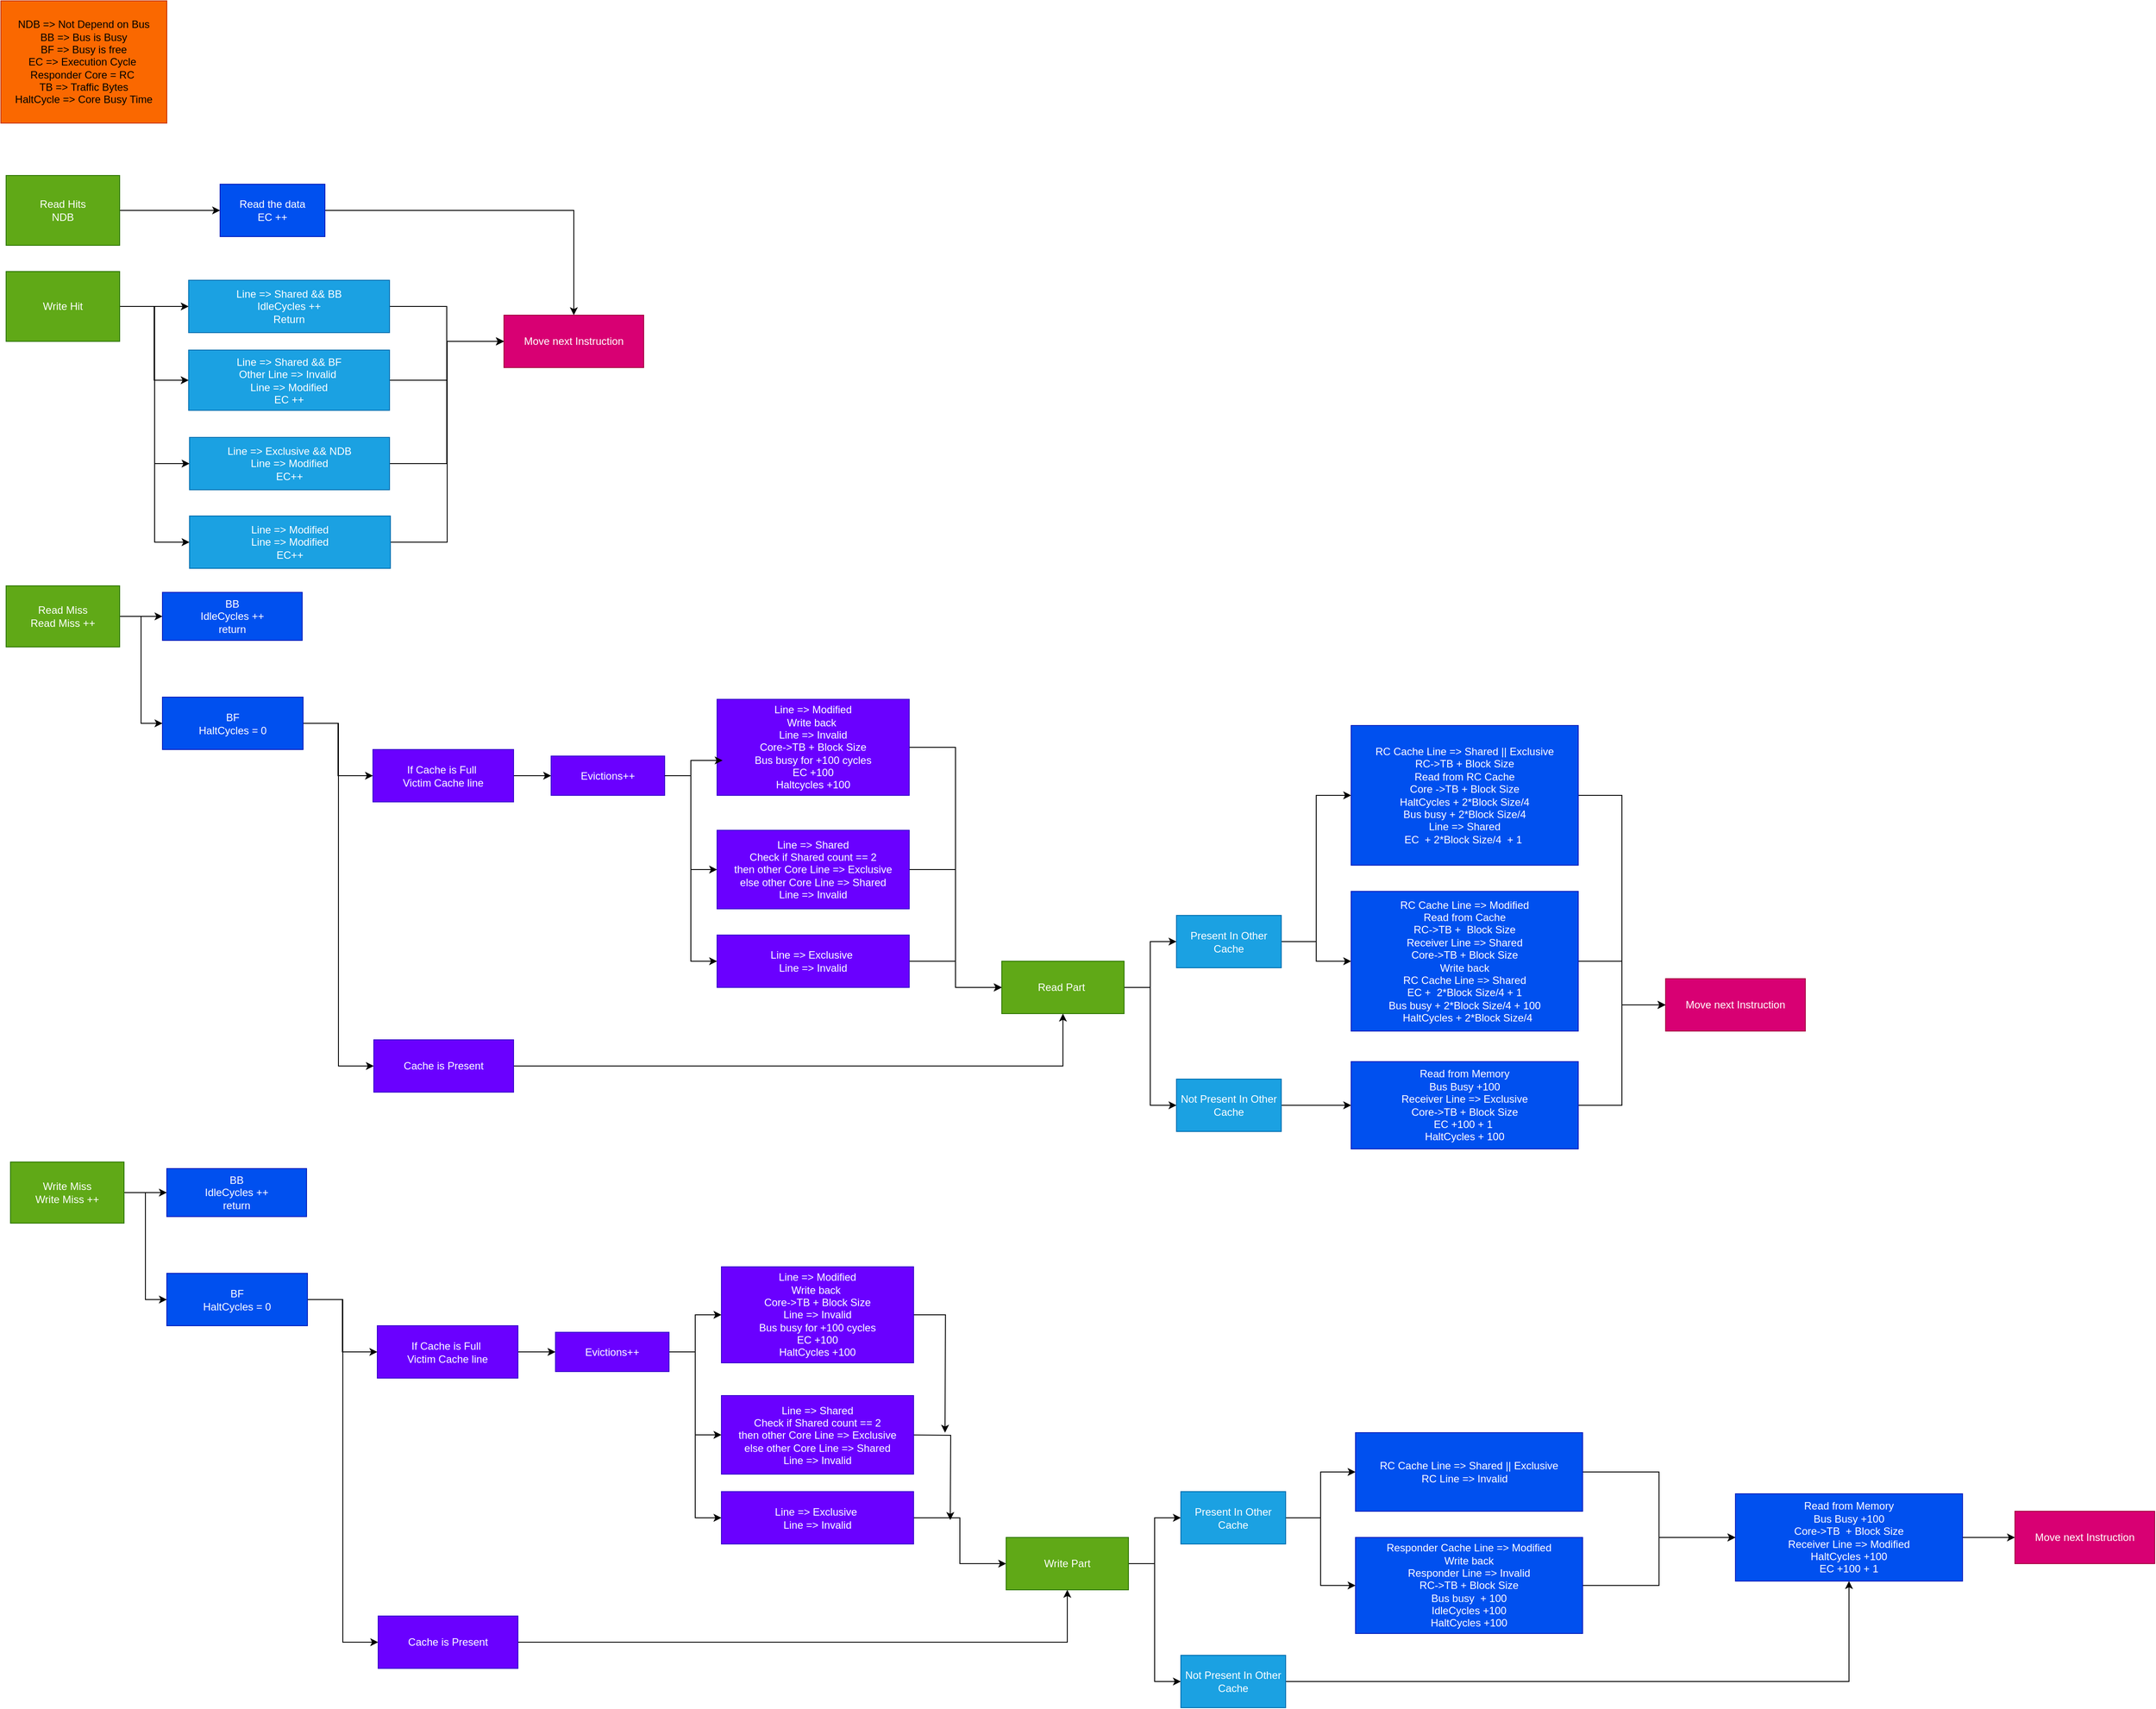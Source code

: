 <mxfile version="27.0.2">
  <diagram name="Page-1" id="4Od-rWe9YNdcx-dHhFsF">
    <mxGraphModel dx="2426" dy="2452" grid="1" gridSize="10" guides="1" tooltips="1" connect="1" arrows="1" fold="1" page="1" pageScale="1" pageWidth="850" pageHeight="1100" math="0" shadow="0">
      <root>
        <mxCell id="0" />
        <mxCell id="1" parent="0" />
        <mxCell id="5BVzwzV36Dkkuec8rE57-30" style="edgeStyle=orthogonalEdgeStyle;rounded=0;orthogonalLoop=1;jettySize=auto;html=1;exitX=1;exitY=0.5;exitDx=0;exitDy=0;entryX=0;entryY=0.5;entryDx=0;entryDy=0;" edge="1" parent="1" source="5BVzwzV36Dkkuec8rE57-1" target="5BVzwzV36Dkkuec8rE57-28">
          <mxGeometry relative="1" as="geometry" />
        </mxCell>
        <mxCell id="5BVzwzV36Dkkuec8rE57-1" value="Read Hits&lt;br&gt;&lt;div&gt;NDB&lt;/div&gt;" style="rounded=0;whiteSpace=wrap;html=1;fillColor=#60a917;fontColor=#ffffff;strokeColor=#2D7600;" vertex="1" parent="1">
          <mxGeometry x="60" y="110" width="130" height="80" as="geometry" />
        </mxCell>
        <mxCell id="5BVzwzV36Dkkuec8rE57-167" value="" style="edgeStyle=orthogonalEdgeStyle;rounded=0;orthogonalLoop=1;jettySize=auto;html=1;" edge="1" parent="1" source="5BVzwzV36Dkkuec8rE57-28" target="5BVzwzV36Dkkuec8rE57-166">
          <mxGeometry relative="1" as="geometry" />
        </mxCell>
        <mxCell id="5BVzwzV36Dkkuec8rE57-28" value="Read the data&lt;div&gt;EC ++&lt;/div&gt;" style="rounded=0;whiteSpace=wrap;html=1;fillColor=#0050ef;fontColor=#ffffff;strokeColor=#001DBC;" vertex="1" parent="1">
          <mxGeometry x="305" y="120" width="120" height="60" as="geometry" />
        </mxCell>
        <mxCell id="5BVzwzV36Dkkuec8rE57-35" style="edgeStyle=orthogonalEdgeStyle;rounded=0;orthogonalLoop=1;jettySize=auto;html=1;entryX=0;entryY=0.5;entryDx=0;entryDy=0;" edge="1" parent="1" source="5BVzwzV36Dkkuec8rE57-31" target="5BVzwzV36Dkkuec8rE57-34">
          <mxGeometry relative="1" as="geometry" />
        </mxCell>
        <mxCell id="5BVzwzV36Dkkuec8rE57-40" style="edgeStyle=orthogonalEdgeStyle;rounded=0;orthogonalLoop=1;jettySize=auto;html=1;entryX=0;entryY=0.5;entryDx=0;entryDy=0;" edge="1" parent="1" source="5BVzwzV36Dkkuec8rE57-31" target="5BVzwzV36Dkkuec8rE57-39">
          <mxGeometry relative="1" as="geometry" />
        </mxCell>
        <mxCell id="5BVzwzV36Dkkuec8rE57-173" style="edgeStyle=orthogonalEdgeStyle;rounded=0;orthogonalLoop=1;jettySize=auto;html=1;entryX=0;entryY=0.5;entryDx=0;entryDy=0;" edge="1" parent="1" source="5BVzwzV36Dkkuec8rE57-31" target="5BVzwzV36Dkkuec8rE57-32">
          <mxGeometry relative="1" as="geometry" />
        </mxCell>
        <mxCell id="5BVzwzV36Dkkuec8rE57-174" style="edgeStyle=orthogonalEdgeStyle;rounded=0;orthogonalLoop=1;jettySize=auto;html=1;" edge="1" parent="1" source="5BVzwzV36Dkkuec8rE57-31" target="5BVzwzV36Dkkuec8rE57-171">
          <mxGeometry relative="1" as="geometry" />
        </mxCell>
        <mxCell id="5BVzwzV36Dkkuec8rE57-31" value="Write Hit" style="rounded=0;whiteSpace=wrap;html=1;fillColor=#60a917;fontColor=#ffffff;strokeColor=#2D7600;" vertex="1" parent="1">
          <mxGeometry x="60" y="220" width="130" height="80" as="geometry" />
        </mxCell>
        <mxCell id="5BVzwzV36Dkkuec8rE57-168" style="edgeStyle=orthogonalEdgeStyle;rounded=0;orthogonalLoop=1;jettySize=auto;html=1;entryX=0;entryY=0.5;entryDx=0;entryDy=0;" edge="1" parent="1" source="5BVzwzV36Dkkuec8rE57-32" target="5BVzwzV36Dkkuec8rE57-166">
          <mxGeometry relative="1" as="geometry" />
        </mxCell>
        <mxCell id="5BVzwzV36Dkkuec8rE57-32" value="Line =&amp;gt; Shared &amp;amp;&amp;amp; BF&lt;div&gt;&lt;div&gt;&lt;div&gt;Other Line =&amp;gt; Invalid&amp;nbsp;&lt;/div&gt;&lt;div&gt;Line =&amp;gt; Modified&lt;/div&gt;&lt;div&gt;EC ++&lt;/div&gt;&lt;/div&gt;&lt;div&gt;&lt;br&gt;&lt;/div&gt;&lt;/div&gt;" style="rounded=0;whiteSpace=wrap;html=1;fillColor=#1ba1e2;fontColor=#ffffff;strokeColor=#006EAF;verticalAlign=top;" vertex="1" parent="1">
          <mxGeometry x="269" y="310" width="230" height="69" as="geometry" />
        </mxCell>
        <mxCell id="5BVzwzV36Dkkuec8rE57-172" style="edgeStyle=orthogonalEdgeStyle;rounded=0;orthogonalLoop=1;jettySize=auto;html=1;entryX=0;entryY=0.5;entryDx=0;entryDy=0;" edge="1" parent="1" source="5BVzwzV36Dkkuec8rE57-34" target="5BVzwzV36Dkkuec8rE57-166">
          <mxGeometry relative="1" as="geometry" />
        </mxCell>
        <mxCell id="5BVzwzV36Dkkuec8rE57-34" value="Line =&amp;gt; Exclusive &amp;amp;&amp;amp; NDB&lt;div&gt;Line =&amp;gt; Modified&lt;/div&gt;&lt;div&gt;EC++&lt;/div&gt;" style="rounded=0;whiteSpace=wrap;html=1;fillColor=#1ba1e2;fontColor=#ffffff;strokeColor=#006EAF;" vertex="1" parent="1">
          <mxGeometry x="270" y="410" width="229" height="60" as="geometry" />
        </mxCell>
        <mxCell id="5BVzwzV36Dkkuec8rE57-36" value="NDB =&amp;gt; Not Depend on Bus&lt;div&gt;BB =&amp;gt; Bus is Busy&lt;/div&gt;&lt;div&gt;BF =&amp;gt; Busy is free&lt;/div&gt;&lt;div&gt;EC =&amp;gt; Execution Cycle&amp;nbsp;&lt;/div&gt;&lt;div&gt;Responder Core = RC&amp;nbsp;&lt;/div&gt;&lt;div&gt;TB =&amp;gt; Traffic Bytes&lt;/div&gt;&lt;div&gt;HaltCycle =&amp;gt; Core Busy Time&lt;/div&gt;" style="rounded=0;whiteSpace=wrap;html=1;fillColor=#fa6800;fontColor=#000000;strokeColor=#C73500;" vertex="1" parent="1">
          <mxGeometry x="54" y="-90" width="190" height="140" as="geometry" />
        </mxCell>
        <mxCell id="5BVzwzV36Dkkuec8rE57-170" style="edgeStyle=orthogonalEdgeStyle;rounded=0;orthogonalLoop=1;jettySize=auto;html=1;entryX=0;entryY=0.5;entryDx=0;entryDy=0;" edge="1" parent="1" source="5BVzwzV36Dkkuec8rE57-39" target="5BVzwzV36Dkkuec8rE57-166">
          <mxGeometry relative="1" as="geometry" />
        </mxCell>
        <mxCell id="5BVzwzV36Dkkuec8rE57-39" value="Line =&amp;gt; Modified&lt;div&gt;Line =&amp;gt; Modified&lt;br&gt;EC++&lt;/div&gt;" style="rounded=0;whiteSpace=wrap;html=1;fillColor=#1ba1e2;fontColor=#ffffff;strokeColor=#006EAF;" vertex="1" parent="1">
          <mxGeometry x="270" y="500" width="230" height="60" as="geometry" />
        </mxCell>
        <mxCell id="5BVzwzV36Dkkuec8rE57-46" style="edgeStyle=orthogonalEdgeStyle;rounded=0;orthogonalLoop=1;jettySize=auto;html=1;entryX=0;entryY=0.5;entryDx=0;entryDy=0;" edge="1" parent="1" source="5BVzwzV36Dkkuec8rE57-41" target="5BVzwzV36Dkkuec8rE57-43">
          <mxGeometry relative="1" as="geometry" />
        </mxCell>
        <mxCell id="5BVzwzV36Dkkuec8rE57-85" style="edgeStyle=orthogonalEdgeStyle;rounded=0;orthogonalLoop=1;jettySize=auto;html=1;entryX=0;entryY=0.5;entryDx=0;entryDy=0;" edge="1" parent="1" source="5BVzwzV36Dkkuec8rE57-41" target="5BVzwzV36Dkkuec8rE57-84">
          <mxGeometry relative="1" as="geometry" />
        </mxCell>
        <mxCell id="5BVzwzV36Dkkuec8rE57-41" value="Read Miss&lt;div&gt;Read Miss ++&lt;/div&gt;" style="rounded=0;whiteSpace=wrap;html=1;fillColor=#60a917;fontColor=#ffffff;strokeColor=#2D7600;" vertex="1" parent="1">
          <mxGeometry x="60" y="580" width="130" height="70" as="geometry" />
        </mxCell>
        <mxCell id="5BVzwzV36Dkkuec8rE57-43" value="BB&lt;div&gt;IdleCycles ++&lt;br&gt;&lt;div&gt;return&lt;/div&gt;&lt;/div&gt;" style="rounded=0;whiteSpace=wrap;html=1;fillColor=#0050ef;fontColor=#ffffff;strokeColor=#001DBC;" vertex="1" parent="1">
          <mxGeometry x="239" y="587.5" width="160" height="55" as="geometry" />
        </mxCell>
        <mxCell id="5BVzwzV36Dkkuec8rE57-63" style="edgeStyle=orthogonalEdgeStyle;rounded=0;orthogonalLoop=1;jettySize=auto;html=1;" edge="1" parent="1" source="5BVzwzV36Dkkuec8rE57-64" target="5BVzwzV36Dkkuec8rE57-67">
          <mxGeometry relative="1" as="geometry" />
        </mxCell>
        <mxCell id="5BVzwzV36Dkkuec8rE57-64" value="If Cache is Full&amp;nbsp;&lt;br&gt;Victim Cache line" style="rounded=0;whiteSpace=wrap;html=1;fillColor=#6a00ff;fontColor=#ffffff;strokeColor=#3700CC;" vertex="1" parent="1">
          <mxGeometry x="480" y="767.5" width="161" height="60" as="geometry" />
        </mxCell>
        <mxCell id="5BVzwzV36Dkkuec8rE57-65" style="edgeStyle=orthogonalEdgeStyle;rounded=0;orthogonalLoop=1;jettySize=auto;html=1;entryX=0;entryY=0.5;entryDx=0;entryDy=0;" edge="1" parent="1" source="5BVzwzV36Dkkuec8rE57-67" target="5BVzwzV36Dkkuec8rE57-70">
          <mxGeometry relative="1" as="geometry" />
        </mxCell>
        <mxCell id="5BVzwzV36Dkkuec8rE57-66" style="edgeStyle=orthogonalEdgeStyle;rounded=0;orthogonalLoop=1;jettySize=auto;html=1;entryX=0;entryY=0.5;entryDx=0;entryDy=0;" edge="1" parent="1" source="5BVzwzV36Dkkuec8rE57-67" target="5BVzwzV36Dkkuec8rE57-71">
          <mxGeometry relative="1" as="geometry" />
        </mxCell>
        <mxCell id="5BVzwzV36Dkkuec8rE57-67" value="Evictions++" style="rounded=0;whiteSpace=wrap;html=1;fillColor=#6a00ff;fontColor=#ffffff;strokeColor=#3700CC;" vertex="1" parent="1">
          <mxGeometry x="684" y="775" width="130" height="45" as="geometry" />
        </mxCell>
        <mxCell id="5BVzwzV36Dkkuec8rE57-165" style="edgeStyle=orthogonalEdgeStyle;rounded=0;orthogonalLoop=1;jettySize=auto;html=1;entryX=0;entryY=0.5;entryDx=0;entryDy=0;" edge="1" parent="1" source="5BVzwzV36Dkkuec8rE57-68" target="5BVzwzV36Dkkuec8rE57-83">
          <mxGeometry relative="1" as="geometry" />
        </mxCell>
        <mxCell id="5BVzwzV36Dkkuec8rE57-68" value="Line =&amp;gt; Modified&lt;div&gt;Write back&amp;nbsp;&lt;/div&gt;&lt;div&gt;Line =&amp;gt; Invalid&lt;/div&gt;&lt;div&gt;Core-&amp;gt;TB + Block Size&lt;br&gt;Bus busy for +100 cycles&lt;/div&gt;&lt;div&gt;EC +100&lt;/div&gt;&lt;div&gt;Haltcycles +100&lt;/div&gt;" style="rounded=0;whiteSpace=wrap;html=1;fillColor=#6a00ff;fontColor=#ffffff;strokeColor=#3700CC;" vertex="1" parent="1">
          <mxGeometry x="874" y="710" width="220" height="110" as="geometry" />
        </mxCell>
        <mxCell id="5BVzwzV36Dkkuec8rE57-69" style="edgeStyle=orthogonalEdgeStyle;rounded=0;orthogonalLoop=1;jettySize=auto;html=1;entryX=0.029;entryY=0.636;entryDx=0;entryDy=0;entryPerimeter=0;" edge="1" parent="1" source="5BVzwzV36Dkkuec8rE57-67" target="5BVzwzV36Dkkuec8rE57-68">
          <mxGeometry relative="1" as="geometry" />
        </mxCell>
        <mxCell id="5BVzwzV36Dkkuec8rE57-164" style="edgeStyle=orthogonalEdgeStyle;rounded=0;orthogonalLoop=1;jettySize=auto;html=1;entryX=0;entryY=0.5;entryDx=0;entryDy=0;" edge="1" parent="1" source="5BVzwzV36Dkkuec8rE57-70" target="5BVzwzV36Dkkuec8rE57-83">
          <mxGeometry relative="1" as="geometry" />
        </mxCell>
        <mxCell id="5BVzwzV36Dkkuec8rE57-70" value="Line =&amp;gt; Shared&lt;div&gt;Check if Shared count == 2&lt;/div&gt;&lt;div&gt;then other Core Line =&amp;gt; Exclusive&lt;/div&gt;&lt;div&gt;else other Core Line =&amp;gt; Shared&lt;/div&gt;&lt;div&gt;Line =&amp;gt; Invalid&lt;/div&gt;" style="rounded=0;whiteSpace=wrap;html=1;fillColor=#6a00ff;fontColor=#ffffff;strokeColor=#3700CC;" vertex="1" parent="1">
          <mxGeometry x="874" y="860" width="220" height="90" as="geometry" />
        </mxCell>
        <mxCell id="5BVzwzV36Dkkuec8rE57-91" style="edgeStyle=orthogonalEdgeStyle;rounded=0;orthogonalLoop=1;jettySize=auto;html=1;entryX=0;entryY=0.5;entryDx=0;entryDy=0;" edge="1" parent="1" source="5BVzwzV36Dkkuec8rE57-71" target="5BVzwzV36Dkkuec8rE57-83">
          <mxGeometry relative="1" as="geometry" />
        </mxCell>
        <mxCell id="5BVzwzV36Dkkuec8rE57-71" value="Line =&amp;gt; Exclusive&amp;nbsp;&lt;div&gt;Line =&amp;gt; Invalid&lt;/div&gt;" style="rounded=0;whiteSpace=wrap;html=1;fillColor=#6a00ff;fontColor=#ffffff;strokeColor=#3700CC;" vertex="1" parent="1">
          <mxGeometry x="874" y="980" width="220" height="60" as="geometry" />
        </mxCell>
        <mxCell id="5BVzwzV36Dkkuec8rE57-106" style="edgeStyle=orthogonalEdgeStyle;rounded=0;orthogonalLoop=1;jettySize=auto;html=1;entryX=0;entryY=0.5;entryDx=0;entryDy=0;" edge="1" parent="1" source="5BVzwzV36Dkkuec8rE57-83" target="5BVzwzV36Dkkuec8rE57-95">
          <mxGeometry relative="1" as="geometry" />
        </mxCell>
        <mxCell id="5BVzwzV36Dkkuec8rE57-107" style="edgeStyle=orthogonalEdgeStyle;rounded=0;orthogonalLoop=1;jettySize=auto;html=1;entryX=0;entryY=0.5;entryDx=0;entryDy=0;" edge="1" parent="1" source="5BVzwzV36Dkkuec8rE57-83" target="5BVzwzV36Dkkuec8rE57-96">
          <mxGeometry relative="1" as="geometry" />
        </mxCell>
        <mxCell id="5BVzwzV36Dkkuec8rE57-83" value="Read Part&amp;nbsp;" style="rounded=0;whiteSpace=wrap;html=1;fillColor=#60a917;fontColor=#ffffff;strokeColor=#2D7600;" vertex="1" parent="1">
          <mxGeometry x="1200" y="1010" width="140" height="60" as="geometry" />
        </mxCell>
        <mxCell id="5BVzwzV36Dkkuec8rE57-86" style="edgeStyle=orthogonalEdgeStyle;rounded=0;orthogonalLoop=1;jettySize=auto;html=1;entryX=0;entryY=0.5;entryDx=0;entryDy=0;" edge="1" parent="1" source="5BVzwzV36Dkkuec8rE57-84" target="5BVzwzV36Dkkuec8rE57-64">
          <mxGeometry relative="1" as="geometry" />
        </mxCell>
        <mxCell id="5BVzwzV36Dkkuec8rE57-89" style="edgeStyle=orthogonalEdgeStyle;rounded=0;orthogonalLoop=1;jettySize=auto;html=1;entryX=0;entryY=0.5;entryDx=0;entryDy=0;" edge="1" parent="1" source="5BVzwzV36Dkkuec8rE57-84" target="5BVzwzV36Dkkuec8rE57-88">
          <mxGeometry relative="1" as="geometry" />
        </mxCell>
        <mxCell id="5BVzwzV36Dkkuec8rE57-84" value="BF&lt;div&gt;HaltCycles = 0&lt;/div&gt;" style="rounded=0;whiteSpace=wrap;html=1;fillColor=#0050ef;fontColor=#ffffff;strokeColor=#001DBC;" vertex="1" parent="1">
          <mxGeometry x="239" y="707.5" width="161" height="60" as="geometry" />
        </mxCell>
        <mxCell id="5BVzwzV36Dkkuec8rE57-90" style="edgeStyle=orthogonalEdgeStyle;rounded=0;orthogonalLoop=1;jettySize=auto;html=1;" edge="1" parent="1" source="5BVzwzV36Dkkuec8rE57-88" target="5BVzwzV36Dkkuec8rE57-83">
          <mxGeometry relative="1" as="geometry" />
        </mxCell>
        <mxCell id="5BVzwzV36Dkkuec8rE57-88" value="Cache is Present" style="rounded=0;whiteSpace=wrap;html=1;fillColor=#6a00ff;fontColor=#ffffff;strokeColor=#3700CC;" vertex="1" parent="1">
          <mxGeometry x="481" y="1100" width="160" height="60" as="geometry" />
        </mxCell>
        <mxCell id="5BVzwzV36Dkkuec8rE57-112" style="edgeStyle=orthogonalEdgeStyle;rounded=0;orthogonalLoop=1;jettySize=auto;html=1;entryX=0;entryY=0.5;entryDx=0;entryDy=0;" edge="1" parent="1" source="5BVzwzV36Dkkuec8rE57-95" target="5BVzwzV36Dkkuec8rE57-108">
          <mxGeometry relative="1" as="geometry" />
        </mxCell>
        <mxCell id="5BVzwzV36Dkkuec8rE57-113" style="edgeStyle=orthogonalEdgeStyle;rounded=0;orthogonalLoop=1;jettySize=auto;html=1;" edge="1" parent="1" source="5BVzwzV36Dkkuec8rE57-95" target="5BVzwzV36Dkkuec8rE57-109">
          <mxGeometry relative="1" as="geometry" />
        </mxCell>
        <mxCell id="5BVzwzV36Dkkuec8rE57-95" value="Present In Other Cache" style="rounded=0;whiteSpace=wrap;html=1;fillColor=#1ba1e2;fontColor=#ffffff;strokeColor=#006EAF;" vertex="1" parent="1">
          <mxGeometry x="1400" y="957.5" width="120" height="60" as="geometry" />
        </mxCell>
        <mxCell id="5BVzwzV36Dkkuec8rE57-115" style="edgeStyle=orthogonalEdgeStyle;rounded=0;orthogonalLoop=1;jettySize=auto;html=1;" edge="1" parent="1" source="5BVzwzV36Dkkuec8rE57-96" target="5BVzwzV36Dkkuec8rE57-111">
          <mxGeometry relative="1" as="geometry" />
        </mxCell>
        <mxCell id="5BVzwzV36Dkkuec8rE57-96" value="Not Present In Other Cache" style="rounded=0;whiteSpace=wrap;html=1;fillColor=#1ba1e2;fontColor=#ffffff;strokeColor=#006EAF;" vertex="1" parent="1">
          <mxGeometry x="1400" y="1145" width="120" height="60" as="geometry" />
        </mxCell>
        <mxCell id="5BVzwzV36Dkkuec8rE57-119" style="edgeStyle=orthogonalEdgeStyle;rounded=0;orthogonalLoop=1;jettySize=auto;html=1;entryX=0;entryY=0.5;entryDx=0;entryDy=0;" edge="1" parent="1" source="5BVzwzV36Dkkuec8rE57-108" target="5BVzwzV36Dkkuec8rE57-118">
          <mxGeometry relative="1" as="geometry" />
        </mxCell>
        <mxCell id="5BVzwzV36Dkkuec8rE57-108" value="RC Cache Line =&amp;gt; Shared || Exclusive&lt;div&gt;RC-&amp;gt;TB + Block Size&lt;br&gt;&lt;div&gt;Read from RC Cache&lt;/div&gt;&lt;div&gt;Core -&amp;gt;TB&amp;nbsp;&lt;span style=&quot;background-color: transparent; color: light-dark(rgb(255, 255, 255), rgb(18, 18, 18));&quot;&gt;+ Block Size&lt;/span&gt;&lt;/div&gt;&lt;div&gt;HaltCycles&amp;nbsp;&lt;span style=&quot;background-color: transparent; color: light-dark(rgb(255, 255, 255), rgb(18, 18, 18));&quot;&gt;+ 2*Block Size/4&lt;/span&gt;&lt;/div&gt;&lt;div&gt;Bus busy + 2*Block Size/4&lt;/div&gt;&lt;div&gt;&lt;span style=&quot;white-space: pre;&quot;&gt;&#x9;&lt;/span&gt;Line =&amp;gt; Shared&amp;nbsp; &amp;nbsp; &amp;nbsp; &amp;nbsp;&amp;nbsp;&lt;/div&gt;&lt;div&gt;EC&amp;nbsp;&amp;nbsp;&lt;span style=&quot;background-color: transparent; color: light-dark(rgb(255, 255, 255), rgb(18, 18, 18));&quot;&gt;+ 2*Block Size/4&lt;/span&gt;&lt;span style=&quot;background-color: transparent; color: light-dark(rgb(255, 255, 255), rgb(18, 18, 18));&quot;&gt;&amp;nbsp; + 1&amp;nbsp;&lt;/span&gt;&lt;/div&gt;&lt;/div&gt;" style="rounded=0;whiteSpace=wrap;html=1;fillColor=#0050ef;fontColor=#ffffff;strokeColor=#001DBC;" vertex="1" parent="1">
          <mxGeometry x="1600" y="740" width="260" height="160" as="geometry" />
        </mxCell>
        <mxCell id="5BVzwzV36Dkkuec8rE57-120" style="edgeStyle=orthogonalEdgeStyle;rounded=0;orthogonalLoop=1;jettySize=auto;html=1;" edge="1" parent="1" source="5BVzwzV36Dkkuec8rE57-109" target="5BVzwzV36Dkkuec8rE57-118">
          <mxGeometry relative="1" as="geometry" />
        </mxCell>
        <mxCell id="5BVzwzV36Dkkuec8rE57-109" value="RC Cache Line =&amp;gt; Modified&lt;div&gt;Read from Cache&lt;/div&gt;&lt;div&gt;RC-&amp;gt;TB +&amp;nbsp;&lt;span style=&quot;background-color: transparent; color: light-dark(rgb(255, 255, 255), rgb(18, 18, 18));&quot;&gt;&amp;nbsp;&lt;/span&gt;&lt;span style=&quot;background-color: transparent; color: light-dark(rgb(255, 255, 255), rgb(18, 18, 18));&quot;&gt;Block Size&lt;/span&gt;&lt;/div&gt;&lt;div&gt;Receiver Line =&amp;gt; Shared&lt;/div&gt;&lt;div&gt;Core-&amp;gt;TB +&lt;span style=&quot;background-color: transparent; color: light-dark(rgb(255, 255, 255), rgb(18, 18, 18));&quot;&gt;&amp;nbsp;&lt;/span&gt;&lt;span style=&quot;background-color: transparent; color: light-dark(rgb(255, 255, 255), rgb(18, 18, 18));&quot;&gt;Block Size&lt;/span&gt;&lt;/div&gt;&lt;div&gt;Write back&lt;/div&gt;&lt;div&gt;RC Cache Line =&amp;gt; Shared&lt;/div&gt;&lt;div&gt;EC +&amp;nbsp;&amp;nbsp;2*Block Size/4 + 1&lt;br&gt;Bus busy + 2*Block Size/4 + 100&lt;/div&gt;&lt;div&gt;&lt;span style=&quot;white-space: pre;&quot;&gt;&#x9;&lt;/span&gt;HaltCycles +&amp;nbsp;&lt;span style=&quot;background-color: transparent; color: light-dark(rgb(255, 255, 255), rgb(18, 18, 18));&quot;&gt;2*Block Size/4&amp;nbsp; &amp;nbsp; &amp;nbsp;&amp;nbsp;&lt;/span&gt;&lt;br&gt;&lt;/div&gt;" style="rounded=0;whiteSpace=wrap;html=1;fillColor=#0050ef;fontColor=#ffffff;strokeColor=#001DBC;" vertex="1" parent="1">
          <mxGeometry x="1600" y="930" width="260" height="160" as="geometry" />
        </mxCell>
        <mxCell id="5BVzwzV36Dkkuec8rE57-121" style="edgeStyle=orthogonalEdgeStyle;rounded=0;orthogonalLoop=1;jettySize=auto;html=1;entryX=0;entryY=0.5;entryDx=0;entryDy=0;" edge="1" parent="1" source="5BVzwzV36Dkkuec8rE57-111" target="5BVzwzV36Dkkuec8rE57-118">
          <mxGeometry relative="1" as="geometry" />
        </mxCell>
        <mxCell id="5BVzwzV36Dkkuec8rE57-111" value="&lt;div&gt;Read from Memory&lt;/div&gt;&lt;div&gt;Bus Busy +100&lt;/div&gt;&lt;div&gt;Receiver Line =&amp;gt; Exclusive&lt;/div&gt;&lt;div&gt;Core-&amp;gt;TB + Block Size&lt;br&gt;EC +100 + 1&amp;nbsp;&lt;/div&gt;&lt;div&gt;HaltCycles +&amp;nbsp;&lt;span style=&quot;background-color: transparent; color: light-dark(rgb(255, 255, 255), rgb(18, 18, 18));&quot;&gt;100&lt;/span&gt;&lt;/div&gt;" style="rounded=0;whiteSpace=wrap;html=1;fillColor=#0050ef;fontColor=#ffffff;strokeColor=#001DBC;" vertex="1" parent="1">
          <mxGeometry x="1600" y="1125" width="260" height="100" as="geometry" />
        </mxCell>
        <mxCell id="5BVzwzV36Dkkuec8rE57-118" value="Move next Instruction" style="rounded=0;whiteSpace=wrap;html=1;fillColor=#d80073;fontColor=#ffffff;strokeColor=#A50040;" vertex="1" parent="1">
          <mxGeometry x="1960" y="1030" width="160" height="60" as="geometry" />
        </mxCell>
        <mxCell id="5BVzwzV36Dkkuec8rE57-122" style="edgeStyle=orthogonalEdgeStyle;rounded=0;orthogonalLoop=1;jettySize=auto;html=1;entryX=0;entryY=0.5;entryDx=0;entryDy=0;" edge="1" parent="1" source="5BVzwzV36Dkkuec8rE57-124" target="5BVzwzV36Dkkuec8rE57-125">
          <mxGeometry relative="1" as="geometry" />
        </mxCell>
        <mxCell id="5BVzwzV36Dkkuec8rE57-123" style="edgeStyle=orthogonalEdgeStyle;rounded=0;orthogonalLoop=1;jettySize=auto;html=1;entryX=0;entryY=0.5;entryDx=0;entryDy=0;" edge="1" parent="1" source="5BVzwzV36Dkkuec8rE57-124" target="5BVzwzV36Dkkuec8rE57-143">
          <mxGeometry relative="1" as="geometry" />
        </mxCell>
        <mxCell id="5BVzwzV36Dkkuec8rE57-124" value="Write Miss&lt;div&gt;Write Miss ++&lt;/div&gt;" style="rounded=0;whiteSpace=wrap;html=1;fillColor=#60a917;fontColor=#ffffff;strokeColor=#2D7600;" vertex="1" parent="1">
          <mxGeometry x="65" y="1240" width="130" height="70" as="geometry" />
        </mxCell>
        <mxCell id="5BVzwzV36Dkkuec8rE57-125" value="BB&lt;div&gt;IdleCycles ++&lt;br&gt;&lt;div&gt;return&lt;/div&gt;&lt;/div&gt;" style="rounded=0;whiteSpace=wrap;html=1;fillColor=#0050ef;fontColor=#ffffff;strokeColor=#001DBC;" vertex="1" parent="1">
          <mxGeometry x="244" y="1247.5" width="160" height="55" as="geometry" />
        </mxCell>
        <mxCell id="5BVzwzV36Dkkuec8rE57-126" style="edgeStyle=orthogonalEdgeStyle;rounded=0;orthogonalLoop=1;jettySize=auto;html=1;" edge="1" parent="1" source="5BVzwzV36Dkkuec8rE57-127" target="5BVzwzV36Dkkuec8rE57-130">
          <mxGeometry relative="1" as="geometry" />
        </mxCell>
        <mxCell id="5BVzwzV36Dkkuec8rE57-127" value="If Cache is Full&amp;nbsp;&lt;br&gt;Victim Cache line" style="rounded=0;whiteSpace=wrap;html=1;fillColor=#6a00ff;fontColor=#ffffff;strokeColor=#3700CC;" vertex="1" parent="1">
          <mxGeometry x="485" y="1427.5" width="161" height="60" as="geometry" />
        </mxCell>
        <mxCell id="5BVzwzV36Dkkuec8rE57-128" style="edgeStyle=orthogonalEdgeStyle;rounded=0;orthogonalLoop=1;jettySize=auto;html=1;entryX=0;entryY=0.5;entryDx=0;entryDy=0;" edge="1" parent="1" source="5BVzwzV36Dkkuec8rE57-130" target="5BVzwzV36Dkkuec8rE57-135">
          <mxGeometry relative="1" as="geometry" />
        </mxCell>
        <mxCell id="5BVzwzV36Dkkuec8rE57-129" style="edgeStyle=orthogonalEdgeStyle;rounded=0;orthogonalLoop=1;jettySize=auto;html=1;entryX=0;entryY=0.5;entryDx=0;entryDy=0;" edge="1" parent="1" source="5BVzwzV36Dkkuec8rE57-130" target="5BVzwzV36Dkkuec8rE57-137">
          <mxGeometry relative="1" as="geometry" />
        </mxCell>
        <mxCell id="5BVzwzV36Dkkuec8rE57-159" style="edgeStyle=orthogonalEdgeStyle;rounded=0;orthogonalLoop=1;jettySize=auto;html=1;entryX=0;entryY=0.5;entryDx=0;entryDy=0;" edge="1" parent="1" source="5BVzwzV36Dkkuec8rE57-130" target="5BVzwzV36Dkkuec8rE57-132">
          <mxGeometry relative="1" as="geometry" />
        </mxCell>
        <mxCell id="5BVzwzV36Dkkuec8rE57-130" value="Evictions++" style="rounded=0;whiteSpace=wrap;html=1;fillColor=#6a00ff;fontColor=#ffffff;strokeColor=#3700CC;" vertex="1" parent="1">
          <mxGeometry x="689" y="1435" width="130" height="45" as="geometry" />
        </mxCell>
        <mxCell id="5BVzwzV36Dkkuec8rE57-131" style="edgeStyle=orthogonalEdgeStyle;rounded=0;orthogonalLoop=1;jettySize=auto;html=1;" edge="1" parent="1" source="5BVzwzV36Dkkuec8rE57-132">
          <mxGeometry relative="1" as="geometry">
            <mxPoint x="1135" y="1550" as="targetPoint" />
          </mxGeometry>
        </mxCell>
        <mxCell id="5BVzwzV36Dkkuec8rE57-132" value="Line =&amp;gt; Modified&lt;div&gt;Write back&amp;nbsp;&lt;/div&gt;&lt;div&gt;Core-&amp;gt;TB + Block Size&lt;/div&gt;&lt;div&gt;Line =&amp;gt; Invalid&lt;br&gt;Bus busy for +100 cycles&lt;br&gt;EC +100&lt;br&gt;HaltCycles +100&lt;/div&gt;" style="rounded=0;whiteSpace=wrap;html=1;fillColor=#6a00ff;fontColor=#ffffff;strokeColor=#3700CC;" vertex="1" parent="1">
          <mxGeometry x="879" y="1360" width="220" height="110" as="geometry" />
        </mxCell>
        <mxCell id="5BVzwzV36Dkkuec8rE57-134" style="edgeStyle=orthogonalEdgeStyle;rounded=0;orthogonalLoop=1;jettySize=auto;html=1;" edge="1" parent="1">
          <mxGeometry relative="1" as="geometry">
            <mxPoint x="1141" y="1650" as="targetPoint" />
            <mxPoint x="1085" y="1552.526" as="sourcePoint" />
          </mxGeometry>
        </mxCell>
        <mxCell id="5BVzwzV36Dkkuec8rE57-135" value="Line =&amp;gt; Shared&lt;div&gt;Check if Shared count == 2&lt;/div&gt;&lt;div&gt;then other Core Line =&amp;gt; Exclusive&lt;/div&gt;&lt;div&gt;else other Core Line =&amp;gt; Shared&lt;/div&gt;&lt;div&gt;Line =&amp;gt; Invalid&lt;/div&gt;" style="rounded=0;whiteSpace=wrap;html=1;fillColor=#6a00ff;fontColor=#ffffff;strokeColor=#3700CC;" vertex="1" parent="1">
          <mxGeometry x="879" y="1507.5" width="220" height="90" as="geometry" />
        </mxCell>
        <mxCell id="5BVzwzV36Dkkuec8rE57-136" style="edgeStyle=orthogonalEdgeStyle;rounded=0;orthogonalLoop=1;jettySize=auto;html=1;entryX=0;entryY=0.5;entryDx=0;entryDy=0;" edge="1" parent="1" source="5BVzwzV36Dkkuec8rE57-137" target="5BVzwzV36Dkkuec8rE57-140">
          <mxGeometry relative="1" as="geometry" />
        </mxCell>
        <mxCell id="5BVzwzV36Dkkuec8rE57-137" value="Line =&amp;gt; Exclusive&amp;nbsp;&lt;div&gt;Line =&amp;gt; Invalid&lt;/div&gt;" style="rounded=0;whiteSpace=wrap;html=1;fillColor=#6a00ff;fontColor=#ffffff;strokeColor=#3700CC;" vertex="1" parent="1">
          <mxGeometry x="879" y="1617.5" width="220" height="60" as="geometry" />
        </mxCell>
        <mxCell id="5BVzwzV36Dkkuec8rE57-138" style="edgeStyle=orthogonalEdgeStyle;rounded=0;orthogonalLoop=1;jettySize=auto;html=1;entryX=0;entryY=0.5;entryDx=0;entryDy=0;" edge="1" parent="1" source="5BVzwzV36Dkkuec8rE57-140" target="5BVzwzV36Dkkuec8rE57-148">
          <mxGeometry relative="1" as="geometry" />
        </mxCell>
        <mxCell id="5BVzwzV36Dkkuec8rE57-139" style="edgeStyle=orthogonalEdgeStyle;rounded=0;orthogonalLoop=1;jettySize=auto;html=1;entryX=0;entryY=0.5;entryDx=0;entryDy=0;" edge="1" parent="1" source="5BVzwzV36Dkkuec8rE57-140" target="5BVzwzV36Dkkuec8rE57-150">
          <mxGeometry relative="1" as="geometry" />
        </mxCell>
        <mxCell id="5BVzwzV36Dkkuec8rE57-140" value="Write Part" style="rounded=0;whiteSpace=wrap;html=1;fillColor=#60a917;fontColor=#ffffff;strokeColor=#2D7600;" vertex="1" parent="1">
          <mxGeometry x="1205" y="1670" width="140" height="60" as="geometry" />
        </mxCell>
        <mxCell id="5BVzwzV36Dkkuec8rE57-141" style="edgeStyle=orthogonalEdgeStyle;rounded=0;orthogonalLoop=1;jettySize=auto;html=1;entryX=0;entryY=0.5;entryDx=0;entryDy=0;" edge="1" parent="1" source="5BVzwzV36Dkkuec8rE57-143" target="5BVzwzV36Dkkuec8rE57-127">
          <mxGeometry relative="1" as="geometry" />
        </mxCell>
        <mxCell id="5BVzwzV36Dkkuec8rE57-142" style="edgeStyle=orthogonalEdgeStyle;rounded=0;orthogonalLoop=1;jettySize=auto;html=1;entryX=0;entryY=0.5;entryDx=0;entryDy=0;" edge="1" parent="1" source="5BVzwzV36Dkkuec8rE57-143" target="5BVzwzV36Dkkuec8rE57-145">
          <mxGeometry relative="1" as="geometry" />
        </mxCell>
        <mxCell id="5BVzwzV36Dkkuec8rE57-143" value="BF&lt;div&gt;HaltCycles = 0&lt;/div&gt;" style="rounded=0;whiteSpace=wrap;html=1;fillColor=#0050ef;fontColor=#ffffff;strokeColor=#001DBC;" vertex="1" parent="1">
          <mxGeometry x="244" y="1367.5" width="161" height="60" as="geometry" />
        </mxCell>
        <mxCell id="5BVzwzV36Dkkuec8rE57-144" style="edgeStyle=orthogonalEdgeStyle;rounded=0;orthogonalLoop=1;jettySize=auto;html=1;" edge="1" parent="1" source="5BVzwzV36Dkkuec8rE57-145" target="5BVzwzV36Dkkuec8rE57-140">
          <mxGeometry relative="1" as="geometry" />
        </mxCell>
        <mxCell id="5BVzwzV36Dkkuec8rE57-145" value="Cache is Present" style="rounded=0;whiteSpace=wrap;html=1;fillColor=#6a00ff;fontColor=#ffffff;strokeColor=#3700CC;" vertex="1" parent="1">
          <mxGeometry x="486" y="1760" width="160" height="60" as="geometry" />
        </mxCell>
        <mxCell id="5BVzwzV36Dkkuec8rE57-146" style="edgeStyle=orthogonalEdgeStyle;rounded=0;orthogonalLoop=1;jettySize=auto;html=1;entryX=0;entryY=0.5;entryDx=0;entryDy=0;" edge="1" parent="1" source="5BVzwzV36Dkkuec8rE57-148" target="5BVzwzV36Dkkuec8rE57-152">
          <mxGeometry relative="1" as="geometry" />
        </mxCell>
        <mxCell id="5BVzwzV36Dkkuec8rE57-147" style="edgeStyle=orthogonalEdgeStyle;rounded=0;orthogonalLoop=1;jettySize=auto;html=1;" edge="1" parent="1" source="5BVzwzV36Dkkuec8rE57-148" target="5BVzwzV36Dkkuec8rE57-154">
          <mxGeometry relative="1" as="geometry" />
        </mxCell>
        <mxCell id="5BVzwzV36Dkkuec8rE57-148" value="Present In Other Cache" style="rounded=0;whiteSpace=wrap;html=1;fillColor=#1ba1e2;fontColor=#ffffff;strokeColor=#006EAF;" vertex="1" parent="1">
          <mxGeometry x="1405" y="1617.5" width="120" height="60" as="geometry" />
        </mxCell>
        <mxCell id="5BVzwzV36Dkkuec8rE57-149" style="edgeStyle=orthogonalEdgeStyle;rounded=0;orthogonalLoop=1;jettySize=auto;html=1;" edge="1" parent="1" source="5BVzwzV36Dkkuec8rE57-150" target="5BVzwzV36Dkkuec8rE57-156">
          <mxGeometry relative="1" as="geometry" />
        </mxCell>
        <mxCell id="5BVzwzV36Dkkuec8rE57-150" value="Not Present In Other Cache" style="rounded=0;whiteSpace=wrap;html=1;fillColor=#1ba1e2;fontColor=#ffffff;strokeColor=#006EAF;" vertex="1" parent="1">
          <mxGeometry x="1405" y="1805" width="120" height="60" as="geometry" />
        </mxCell>
        <mxCell id="5BVzwzV36Dkkuec8rE57-161" style="edgeStyle=orthogonalEdgeStyle;rounded=0;orthogonalLoop=1;jettySize=auto;html=1;entryX=0;entryY=0.5;entryDx=0;entryDy=0;" edge="1" parent="1" source="5BVzwzV36Dkkuec8rE57-152" target="5BVzwzV36Dkkuec8rE57-156">
          <mxGeometry relative="1" as="geometry" />
        </mxCell>
        <mxCell id="5BVzwzV36Dkkuec8rE57-152" value="RC Cache Line =&amp;gt; Shared || Exclusive&lt;div&gt;RC Line =&amp;gt; Invalid&amp;nbsp; &amp;nbsp;&lt;br&gt;&lt;/div&gt;" style="rounded=0;whiteSpace=wrap;html=1;fillColor=#0050ef;fontColor=#ffffff;strokeColor=#001DBC;" vertex="1" parent="1">
          <mxGeometry x="1605" y="1550" width="260" height="90" as="geometry" />
        </mxCell>
        <mxCell id="5BVzwzV36Dkkuec8rE57-162" style="edgeStyle=orthogonalEdgeStyle;rounded=0;orthogonalLoop=1;jettySize=auto;html=1;entryX=0;entryY=0.5;entryDx=0;entryDy=0;" edge="1" parent="1" source="5BVzwzV36Dkkuec8rE57-154" target="5BVzwzV36Dkkuec8rE57-156">
          <mxGeometry relative="1" as="geometry" />
        </mxCell>
        <mxCell id="5BVzwzV36Dkkuec8rE57-154" value="Responder Cache Line =&amp;gt; Modified&lt;div&gt;Write back&lt;/div&gt;&lt;div&gt;Responder Line =&amp;gt; Invalid&lt;/div&gt;&lt;div&gt;&lt;span style=&quot;background-color: transparent; color: light-dark(rgb(255, 255, 255), rgb(18, 18, 18));&quot;&gt;RC-&amp;gt;TB +&lt;/span&gt;&lt;span style=&quot;background-color: transparent; color: light-dark(rgb(255, 255, 255), rgb(18, 18, 18));&quot;&gt;&amp;nbsp;&lt;/span&gt;&lt;span style=&quot;background-color: transparent; color: light-dark(rgb(255, 255, 255), rgb(18, 18, 18));&quot;&gt;Block Size&lt;/span&gt;&lt;/div&gt;&lt;div&gt;&lt;span style=&quot;background-color: transparent; color: light-dark(rgb(255, 255, 255), rgb(18, 18, 18));&quot;&gt;Bus busy&amp;nbsp; + 100&lt;/span&gt;&lt;/div&gt;&lt;div&gt;IdleCycles +100&lt;/div&gt;&lt;div&gt;HaltCycles +100&lt;/div&gt;" style="rounded=0;whiteSpace=wrap;html=1;fillColor=#0050ef;fontColor=#ffffff;strokeColor=#001DBC;" vertex="1" parent="1">
          <mxGeometry x="1605" y="1670" width="260" height="110" as="geometry" />
        </mxCell>
        <mxCell id="5BVzwzV36Dkkuec8rE57-163" style="edgeStyle=orthogonalEdgeStyle;rounded=0;orthogonalLoop=1;jettySize=auto;html=1;" edge="1" parent="1" source="5BVzwzV36Dkkuec8rE57-156" target="5BVzwzV36Dkkuec8rE57-157">
          <mxGeometry relative="1" as="geometry" />
        </mxCell>
        <mxCell id="5BVzwzV36Dkkuec8rE57-156" value="&lt;div&gt;Read from Memory&lt;/div&gt;&lt;div&gt;Bus Busy +100&lt;/div&gt;&lt;div&gt;Core-&amp;gt;TB&amp;nbsp;&lt;span style=&quot;background-color: transparent; color: light-dark(rgb(255, 255, 255), rgb(18, 18, 18));&quot;&gt;&amp;nbsp;+&amp;nbsp;&lt;/span&gt;&lt;span style=&quot;background-color: transparent; color: light-dark(rgb(255, 255, 255), rgb(18, 18, 18));&quot;&gt;Block Size&lt;/span&gt;&lt;/div&gt;&lt;div&gt;Receiver Line =&amp;gt; Modified&lt;/div&gt;&lt;div&gt;HaltCycles +100&lt;/div&gt;&lt;div&gt;EC +100 + 1&lt;/div&gt;" style="rounded=0;whiteSpace=wrap;html=1;fillColor=#0050ef;fontColor=#ffffff;strokeColor=#001DBC;" vertex="1" parent="1">
          <mxGeometry x="2040" y="1620" width="260" height="100" as="geometry" />
        </mxCell>
        <mxCell id="5BVzwzV36Dkkuec8rE57-157" value="Move next Instruction" style="rounded=0;whiteSpace=wrap;html=1;fillColor=#d80073;fontColor=#ffffff;strokeColor=#A50040;" vertex="1" parent="1">
          <mxGeometry x="2360" y="1640" width="160" height="60" as="geometry" />
        </mxCell>
        <mxCell id="5BVzwzV36Dkkuec8rE57-166" value="Move next Instruction" style="rounded=0;whiteSpace=wrap;html=1;fillColor=#d80073;fontColor=#ffffff;strokeColor=#A50040;" vertex="1" parent="1">
          <mxGeometry x="630" y="270" width="160" height="60" as="geometry" />
        </mxCell>
        <mxCell id="5BVzwzV36Dkkuec8rE57-175" style="edgeStyle=orthogonalEdgeStyle;rounded=0;orthogonalLoop=1;jettySize=auto;html=1;" edge="1" parent="1" source="5BVzwzV36Dkkuec8rE57-171" target="5BVzwzV36Dkkuec8rE57-166">
          <mxGeometry relative="1" as="geometry" />
        </mxCell>
        <mxCell id="5BVzwzV36Dkkuec8rE57-171" value="Line =&amp;gt; Shared &amp;amp;&amp;amp; BB&lt;div&gt;IdleCycles ++&lt;/div&gt;&lt;div&gt;Return&lt;/div&gt;" style="rounded=0;whiteSpace=wrap;html=1;fillColor=#1ba1e2;fontColor=#ffffff;strokeColor=#006EAF;" vertex="1" parent="1">
          <mxGeometry x="269" y="230" width="230" height="60" as="geometry" />
        </mxCell>
      </root>
    </mxGraphModel>
  </diagram>
</mxfile>
